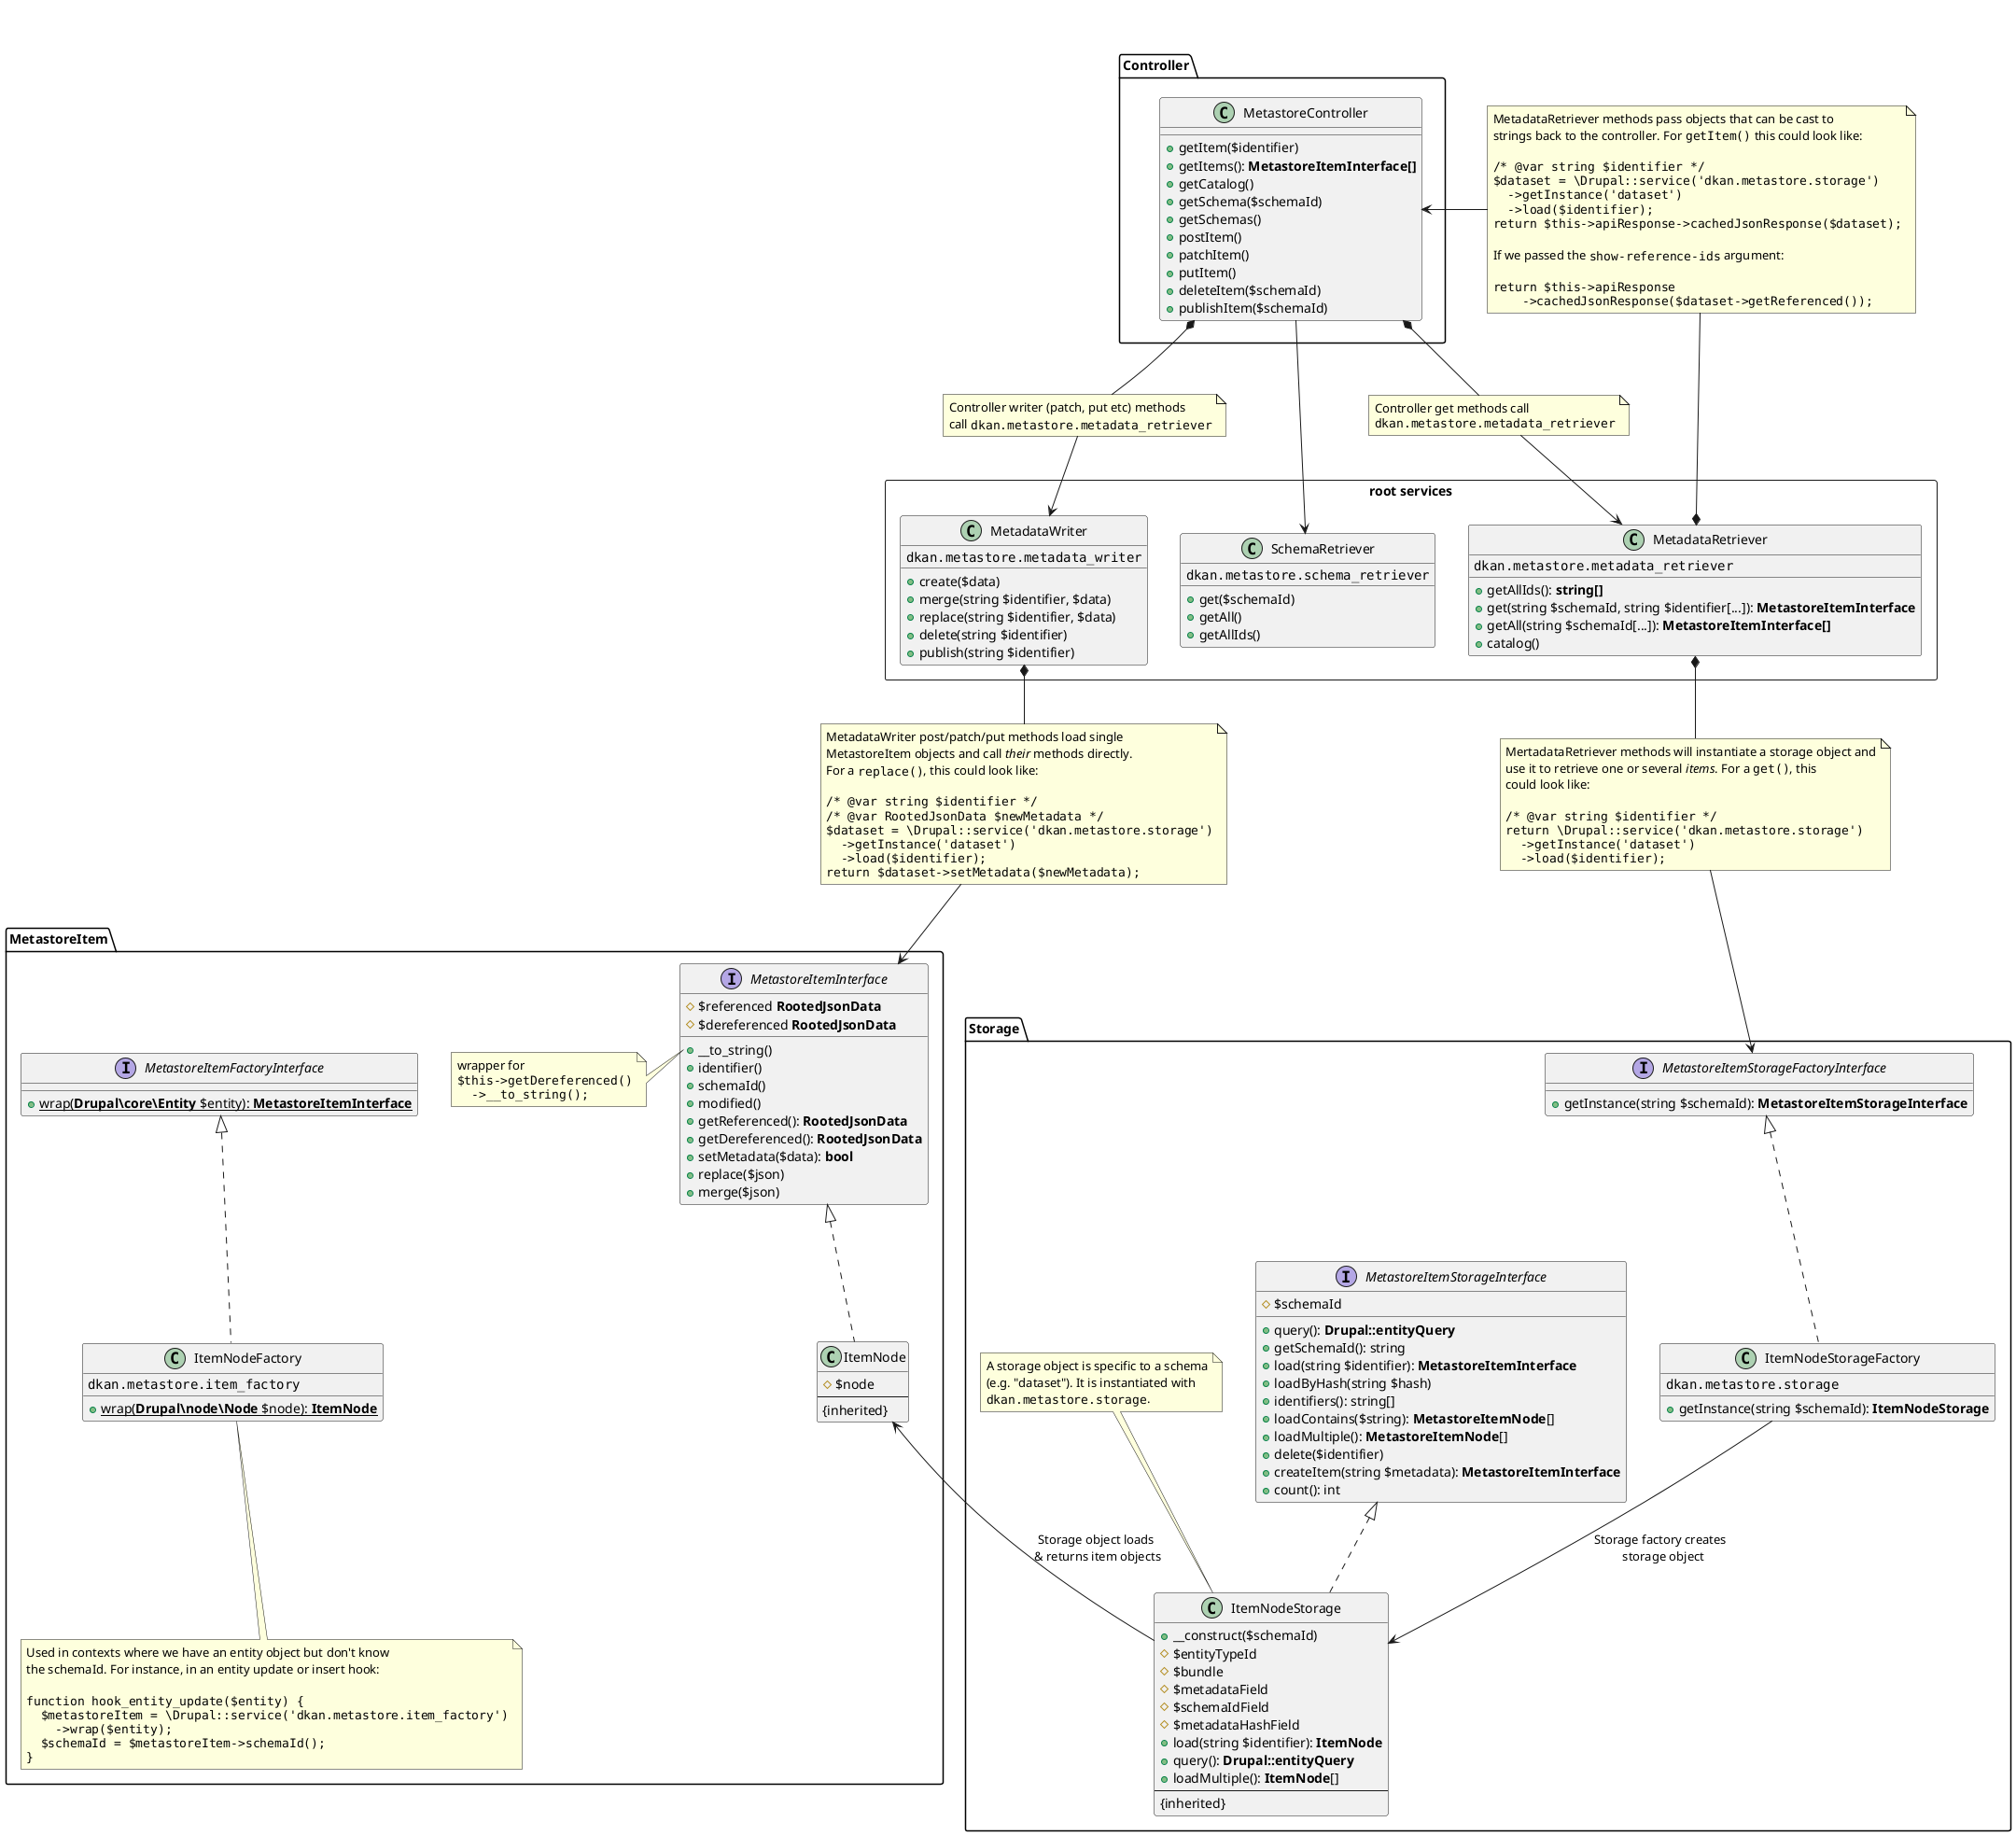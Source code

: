 @startuml Metastore
namespace Controller {
    class MetastoreController {
        +getItem($identifier)
        +getItems(): **MetastoreItemInterface[]**
        +getCatalog()
        +getSchema($schemaId)
        +getSchemas()
        +postItem()
        +patchItem()
        +putItem()
        +deleteItem($schemaId)
        +publishItem($schemaId)
    }
}

package "(root services)" <<Rectangle>> {
    class SchemaRetriever {
        ""dkan.metastore.schema_retriever""
        +get($schemaId)
        +getAll()
        +getAllIds()
    }

    class MetadataRetriever {
        ""dkan.metastore.metadata_retriever""
        +getAllIds(): **string[]**
        +get(string $schemaId, string $identifier[...]): **MetastoreItemInterface**
        +getAll(string $schemaId[...]): **MetastoreItemInterface[]**
        +catalog()
    }

    class MetadataWriter {
        ""dkan.metastore.metadata_writer""
        +create($data)
        +merge(string $identifier, $data)
        +replace(string $identifier, $data)
        +delete(string $identifier)
        +publish(string $identifier)
    }
}

namespace Storage {
    interface MetastoreItemStorageFactoryInterface {
        +getInstance(string $schemaId): **MetastoreItemStorageInterface**
    }

    class ItemNodeStorageFactory implements MetastoreItemStorageFactoryInterface {
        ""dkan.metastore.storage""
        +getInstance(string $schemaId): **ItemNodeStorage**
    }

    interface MetastoreItemStorageInterface {
        #$schemaId
        +query(): **Drupal::entityQuery**
        +getSchemaId(): string
        +load(string $identifier): **MetastoreItemInterface**
        +loadByHash(string $hash)
        +identifiers(): string[]
        +loadContains($string): **MetastoreItemNode**[]
        +loadMultiple(): **MetastoreItemNode**[]
        +delete($identifier)
        +createItem(string $metadata): **MetastoreItemInterface**
        +count(): int
    }

    class ItemNodeStorage implements MetastoreItemStorageInterface {
        +__construct($schemaId)
        #$entityTypeId
        #$bundle
        #$metadataField
        #$schemaIdField
        #$metadataHashField
        +load(string $identifier): **ItemNode**
        +query(): **Drupal::entityQuery**
        +loadMultiple(): **ItemNode**[]
        ---
        {inherited}
    }

    note as StorageNote
        A storage object is specific to a schema
        (e.g. "dataset"). It is instantiated with
        ""dkan.metastore.storage"".
    end note
    ' ItemNodeStorageFactory --> StorageNote
    StorageNote --> ItemNodeStorage
    ItemNodeStorageFactory --> ItemNodeStorage : Storage factory creates \n storage object
}
namespace MetastoreItem {
    interface MetastoreItemInterface {
        #$referenced **RootedJsonData**
        #$dereferenced **RootedJsonData**
        +__to_string()
        +identifier()
        +schemaId()
        +modified()
        +getReferenced(): **RootedJsonData**
        +getDereferenced(): **RootedJsonData**
        +setMetadata($data): **bool**
        +replace($json)
        +merge($json)
    }
    note left of MetastoreItemInterface::__to_string
        wrapper for
        <code>
        $this->getDereferenced()
          ->__to_string();
    end note

    class ItemNode implements MetastoreItemInterface {
        #$node
        ---
        {inherited}
    }

    interface MetastoreItemFactoryInterface {
        {static} +wrap(**Drupal\core\Entity** $entity): **MetastoreItemInterface**
    }

    class ItemNodeFactory implements MetastoreItemFactoryInterface {
        ""dkan.metastore.item_factory""
        {static} +wrap(**Drupal\\node\Node** $node): **ItemNode**
    }

    note bottom
        Used in contexts where we have an entity object but don't know
        the schemaId. For instance, in an entity update or insert hook:

        <code>
        function hook_entity_update($entity) {
          $metastoreItem = \Drupal::service('dkan.metastore.item_factory')
            ->wrap($entity);
          $schemaId = $metastoreItem->schemaId();
        }
        </code>
    end note
}

MetastoreItem.ItemNode <-- Storage.ItemNodeStorage : Storage object loads \n& returns item objects

Controller.MetastoreController --> SchemaRetriever

note as RetrieverNote
    MetadataRetriever methods pass objects that can be cast to
    strings back to the controller. For ""getItem()"" this could look like:

    <code>
    /* @var string $identifier */
    $dataset = \Drupal::service('dkan.metastore.storage')
      ->getInstance('dataset')
      ->load($identifier);
    return $this->apiResponse->cachedJsonResponse($dataset);
    </code>

    If we passed the ""show-reference-ids"" argument:

    <code>
    return $this->apiResponse
        ->cachedJsonResponse($dataset->getReferenced());
end note
MetadataRetriever *-- RetrieverNote
RetrieverNote --> Controller.MetastoreController

note as RetrieverServiceNote
    Controller get methods call 
    ""dkan.metastore.metadata_retriever""
end note
Controller.MetastoreController *-- RetrieverServiceNote
RetrieverServiceNote --> MetadataRetriever

note as RetrieverStorageNote
    MertadataRetriever methods will instantiate a storage object and
    use it to retrieve one or several //items//. For a ""get()"", this
    could look like:
    
    <code>
    /* @var string $identifier */
    return \Drupal::service('dkan.metastore.storage')
      ->getInstance('dataset')
      ->load($identifier);
    </code>
end note
MetadataRetriever *-- RetrieverStorageNote
RetrieverStorageNote -->Storage.MetastoreItemStorageFactoryInterface

note as WriterServiceNote
    Controller writer (patch, put etc) methods 
    call ""dkan.metastore.metadata_retriever""
end note
Controller.MetastoreController *-- WriterServiceNote
WriterServiceNote --> MetadataWriter


note as WriterNote
    MetadataWriter post/patch/put methods load single
    MetastoreItem objects and call //their// methods directly. 
    For a ""replace()"", this could look like:

    <code>
    /* @var string $identifier */
    /* @var RootedJsonData $newMetadata */
    $dataset = \Drupal::service('dkan.metastore.storage')
      ->getInstance('dataset')
      ->load($identifier);
    return $dataset->setMetadata($newMetadata);
    </code>
end note
MetadataWriter *-- WriterNote
WriterNote --> MetastoreItem.MetastoreItemInterface

WriterNote -[hidden]> RetrieverStorageNote
RetrieverNote -[hidden]> Controller
@enduml